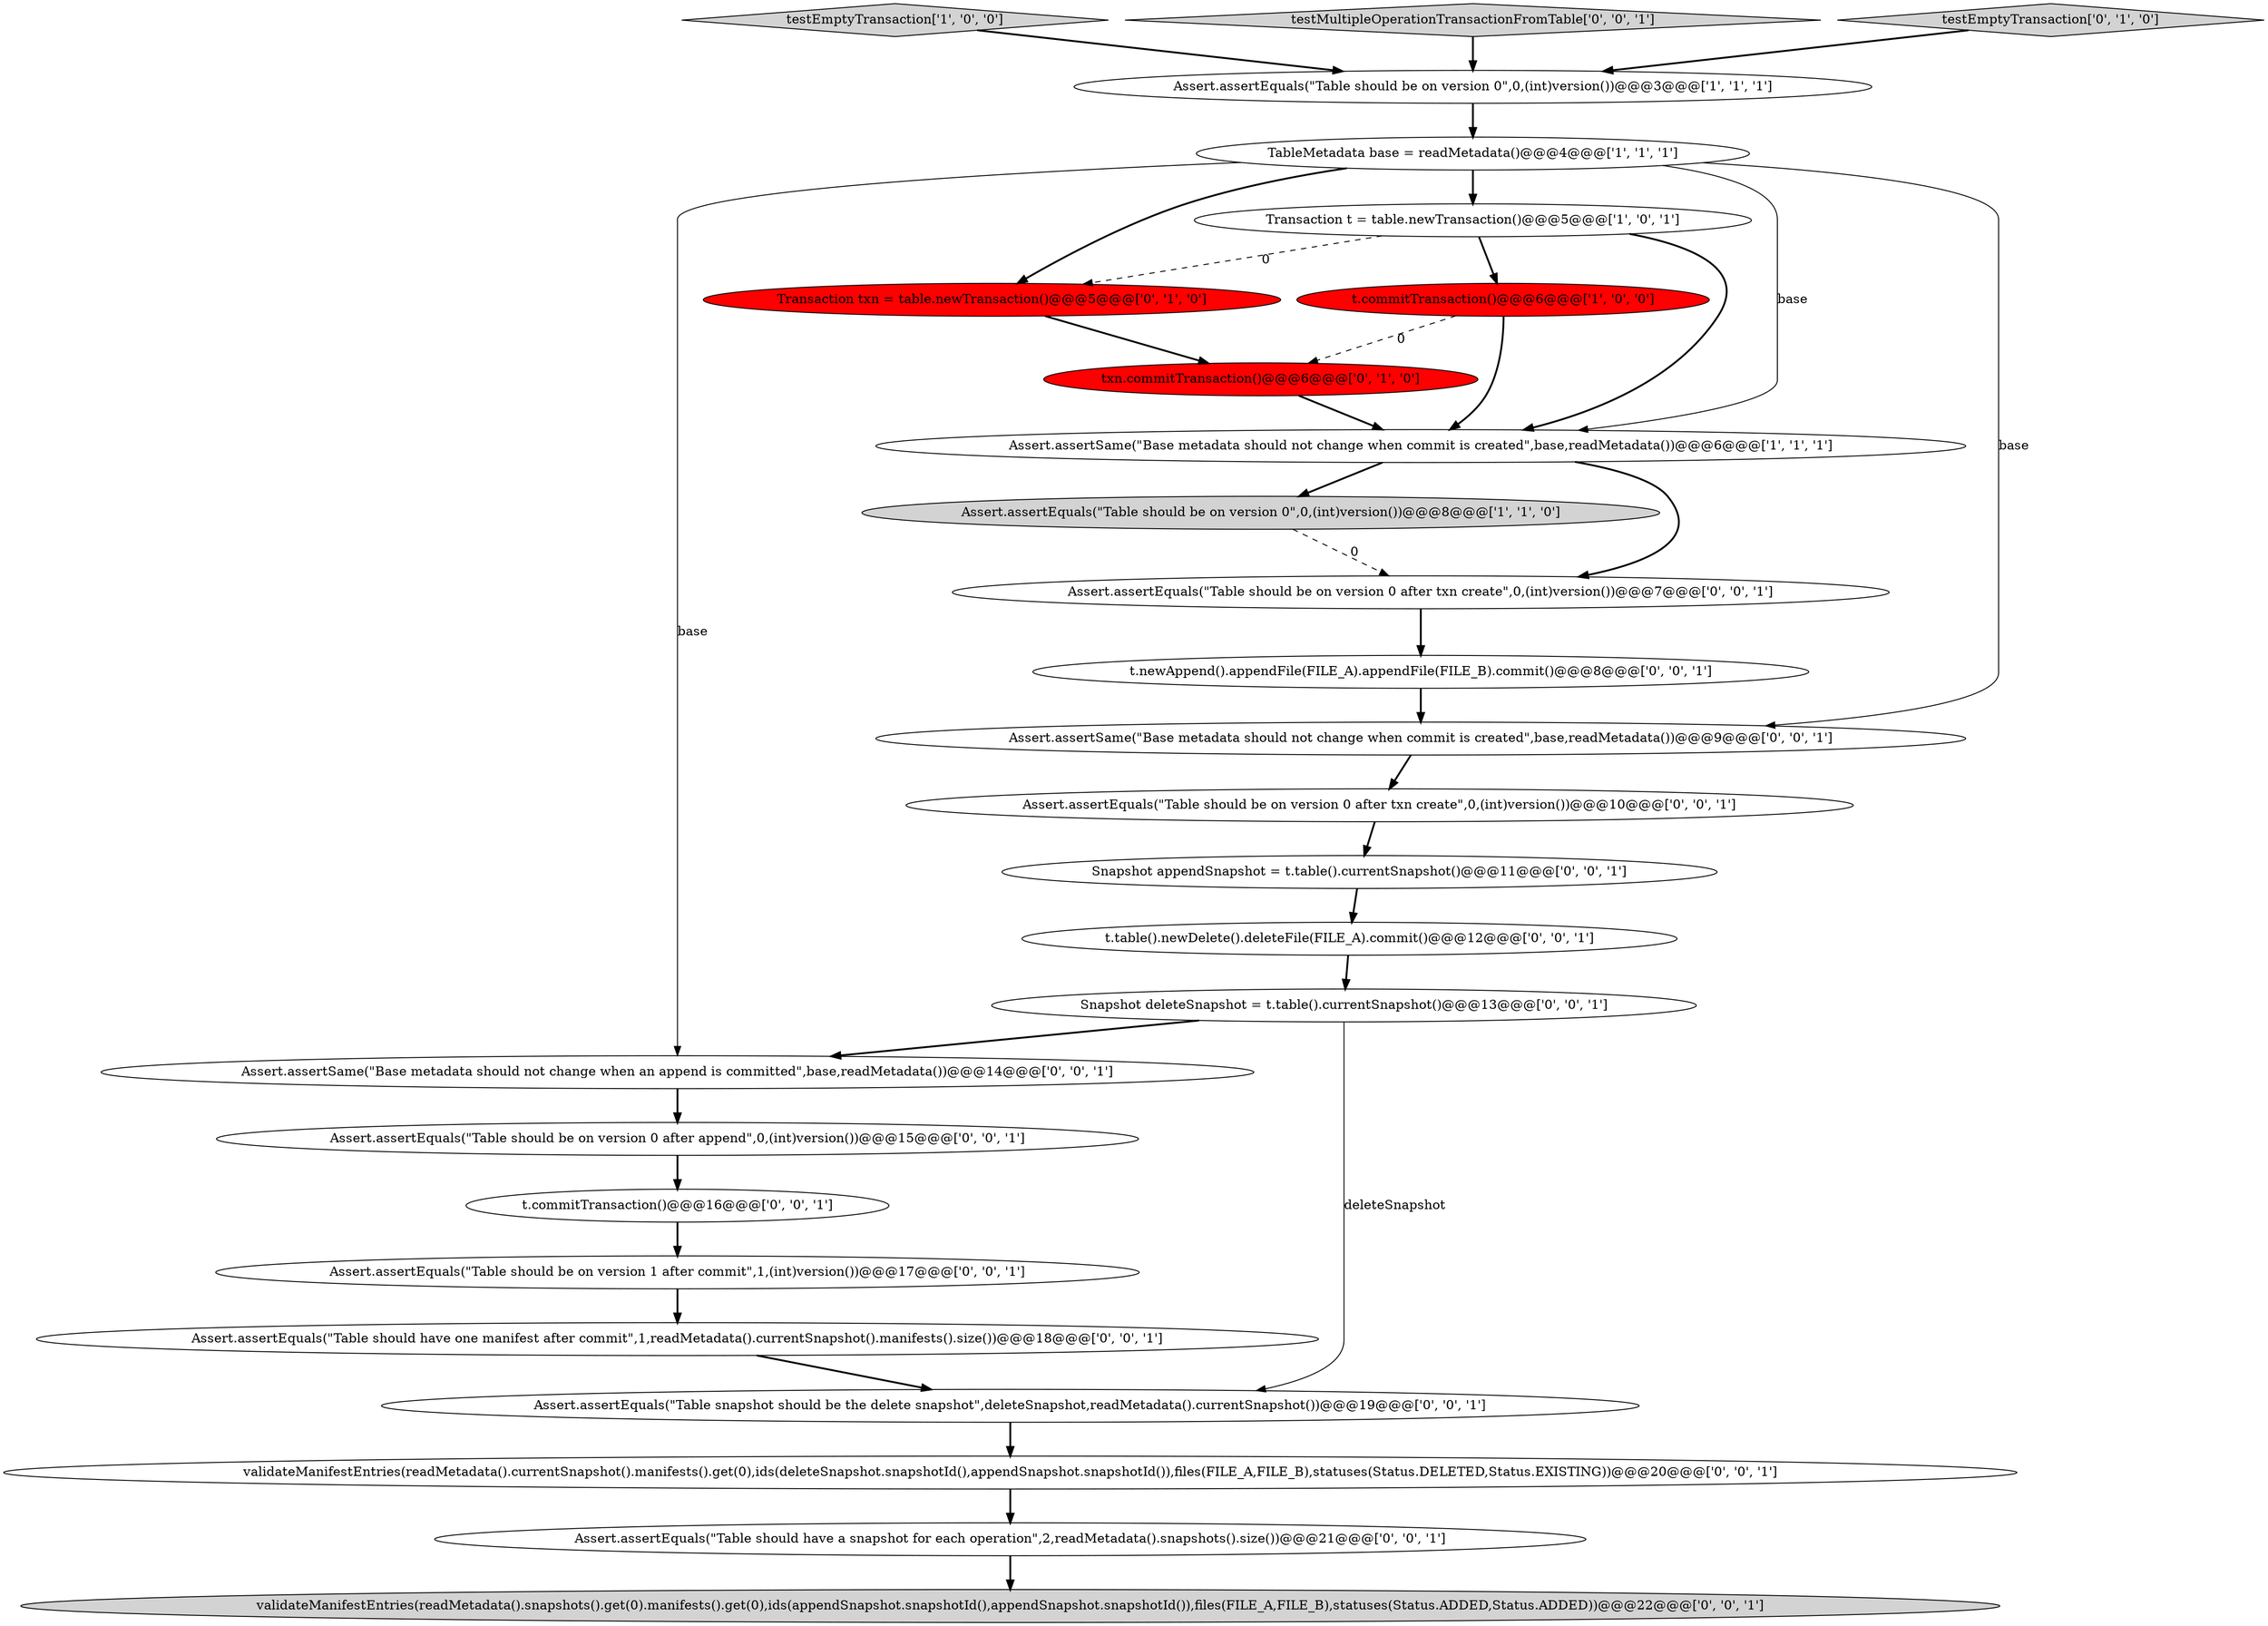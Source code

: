 digraph {
5 [style = filled, label = "testEmptyTransaction['1', '0', '0']", fillcolor = lightgray, shape = diamond image = "AAA0AAABBB1BBB"];
10 [style = filled, label = "t.commitTransaction()@@@16@@@['0', '0', '1']", fillcolor = white, shape = ellipse image = "AAA0AAABBB3BBB"];
19 [style = filled, label = "Assert.assertEquals(\"Table should be on version 1 after commit\",1,(int)version())@@@17@@@['0', '0', '1']", fillcolor = white, shape = ellipse image = "AAA0AAABBB3BBB"];
15 [style = filled, label = "Snapshot appendSnapshot = t.table().currentSnapshot()@@@11@@@['0', '0', '1']", fillcolor = white, shape = ellipse image = "AAA0AAABBB3BBB"];
22 [style = filled, label = "t.newAppend().appendFile(FILE_A).appendFile(FILE_B).commit()@@@8@@@['0', '0', '1']", fillcolor = white, shape = ellipse image = "AAA0AAABBB3BBB"];
17 [style = filled, label = "Assert.assertEquals(\"Table should have one manifest after commit\",1,readMetadata().currentSnapshot().manifests().size())@@@18@@@['0', '0', '1']", fillcolor = white, shape = ellipse image = "AAA0AAABBB3BBB"];
8 [style = filled, label = "txn.commitTransaction()@@@6@@@['0', '1', '0']", fillcolor = red, shape = ellipse image = "AAA1AAABBB2BBB"];
12 [style = filled, label = "Assert.assertEquals(\"Table should be on version 0 after txn create\",0,(int)version())@@@10@@@['0', '0', '1']", fillcolor = white, shape = ellipse image = "AAA0AAABBB3BBB"];
3 [style = filled, label = "Assert.assertEquals(\"Table should be on version 0\",0,(int)version())@@@3@@@['1', '1', '1']", fillcolor = white, shape = ellipse image = "AAA0AAABBB1BBB"];
21 [style = filled, label = "testMultipleOperationTransactionFromTable['0', '0', '1']", fillcolor = lightgray, shape = diamond image = "AAA0AAABBB3BBB"];
18 [style = filled, label = "Assert.assertEquals(\"Table snapshot should be the delete snapshot\",deleteSnapshot,readMetadata().currentSnapshot())@@@19@@@['0', '0', '1']", fillcolor = white, shape = ellipse image = "AAA0AAABBB3BBB"];
9 [style = filled, label = "Transaction txn = table.newTransaction()@@@5@@@['0', '1', '0']", fillcolor = red, shape = ellipse image = "AAA1AAABBB2BBB"];
16 [style = filled, label = "validateManifestEntries(readMetadata().snapshots().get(0).manifests().get(0),ids(appendSnapshot.snapshotId(),appendSnapshot.snapshotId()),files(FILE_A,FILE_B),statuses(Status.ADDED,Status.ADDED))@@@22@@@['0', '0', '1']", fillcolor = lightgray, shape = ellipse image = "AAA0AAABBB3BBB"];
11 [style = filled, label = "Assert.assertSame(\"Base metadata should not change when an append is committed\",base,readMetadata())@@@14@@@['0', '0', '1']", fillcolor = white, shape = ellipse image = "AAA0AAABBB3BBB"];
24 [style = filled, label = "Assert.assertEquals(\"Table should have a snapshot for each operation\",2,readMetadata().snapshots().size())@@@21@@@['0', '0', '1']", fillcolor = white, shape = ellipse image = "AAA0AAABBB3BBB"];
4 [style = filled, label = "TableMetadata base = readMetadata()@@@4@@@['1', '1', '1']", fillcolor = white, shape = ellipse image = "AAA0AAABBB1BBB"];
2 [style = filled, label = "Transaction t = table.newTransaction()@@@5@@@['1', '0', '1']", fillcolor = white, shape = ellipse image = "AAA0AAABBB1BBB"];
6 [style = filled, label = "Assert.assertEquals(\"Table should be on version 0\",0,(int)version())@@@8@@@['1', '1', '0']", fillcolor = lightgray, shape = ellipse image = "AAA0AAABBB1BBB"];
1 [style = filled, label = "t.commitTransaction()@@@6@@@['1', '0', '0']", fillcolor = red, shape = ellipse image = "AAA1AAABBB1BBB"];
14 [style = filled, label = "validateManifestEntries(readMetadata().currentSnapshot().manifests().get(0),ids(deleteSnapshot.snapshotId(),appendSnapshot.snapshotId()),files(FILE_A,FILE_B),statuses(Status.DELETED,Status.EXISTING))@@@20@@@['0', '0', '1']", fillcolor = white, shape = ellipse image = "AAA0AAABBB3BBB"];
0 [style = filled, label = "Assert.assertSame(\"Base metadata should not change when commit is created\",base,readMetadata())@@@6@@@['1', '1', '1']", fillcolor = white, shape = ellipse image = "AAA0AAABBB1BBB"];
25 [style = filled, label = "Assert.assertEquals(\"Table should be on version 0 after txn create\",0,(int)version())@@@7@@@['0', '0', '1']", fillcolor = white, shape = ellipse image = "AAA0AAABBB3BBB"];
13 [style = filled, label = "Snapshot deleteSnapshot = t.table().currentSnapshot()@@@13@@@['0', '0', '1']", fillcolor = white, shape = ellipse image = "AAA0AAABBB3BBB"];
7 [style = filled, label = "testEmptyTransaction['0', '1', '0']", fillcolor = lightgray, shape = diamond image = "AAA0AAABBB2BBB"];
20 [style = filled, label = "t.table().newDelete().deleteFile(FILE_A).commit()@@@12@@@['0', '0', '1']", fillcolor = white, shape = ellipse image = "AAA0AAABBB3BBB"];
26 [style = filled, label = "Assert.assertSame(\"Base metadata should not change when commit is created\",base,readMetadata())@@@9@@@['0', '0', '1']", fillcolor = white, shape = ellipse image = "AAA0AAABBB3BBB"];
23 [style = filled, label = "Assert.assertEquals(\"Table should be on version 0 after append\",0,(int)version())@@@15@@@['0', '0', '1']", fillcolor = white, shape = ellipse image = "AAA0AAABBB3BBB"];
5->3 [style = bold, label=""];
4->9 [style = bold, label=""];
22->26 [style = bold, label=""];
14->24 [style = bold, label=""];
13->18 [style = solid, label="deleteSnapshot"];
20->13 [style = bold, label=""];
25->22 [style = bold, label=""];
0->6 [style = bold, label=""];
2->1 [style = bold, label=""];
10->19 [style = bold, label=""];
12->15 [style = bold, label=""];
4->2 [style = bold, label=""];
1->0 [style = bold, label=""];
19->17 [style = bold, label=""];
9->8 [style = bold, label=""];
3->4 [style = bold, label=""];
13->11 [style = bold, label=""];
7->3 [style = bold, label=""];
8->0 [style = bold, label=""];
24->16 [style = bold, label=""];
26->12 [style = bold, label=""];
2->0 [style = bold, label=""];
6->25 [style = dashed, label="0"];
0->25 [style = bold, label=""];
2->9 [style = dashed, label="0"];
15->20 [style = bold, label=""];
4->0 [style = solid, label="base"];
4->11 [style = solid, label="base"];
23->10 [style = bold, label=""];
1->8 [style = dashed, label="0"];
4->26 [style = solid, label="base"];
11->23 [style = bold, label=""];
18->14 [style = bold, label=""];
17->18 [style = bold, label=""];
21->3 [style = bold, label=""];
}
